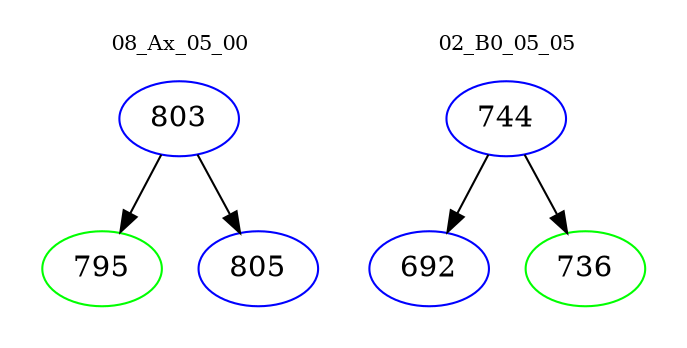 digraph{
subgraph cluster_0 {
color = white
label = "08_Ax_05_00";
fontsize=10;
T0_803 [label="803", color="blue"]
T0_803 -> T0_795 [color="black"]
T0_795 [label="795", color="green"]
T0_803 -> T0_805 [color="black"]
T0_805 [label="805", color="blue"]
}
subgraph cluster_1 {
color = white
label = "02_B0_05_05";
fontsize=10;
T1_744 [label="744", color="blue"]
T1_744 -> T1_692 [color="black"]
T1_692 [label="692", color="blue"]
T1_744 -> T1_736 [color="black"]
T1_736 [label="736", color="green"]
}
}
